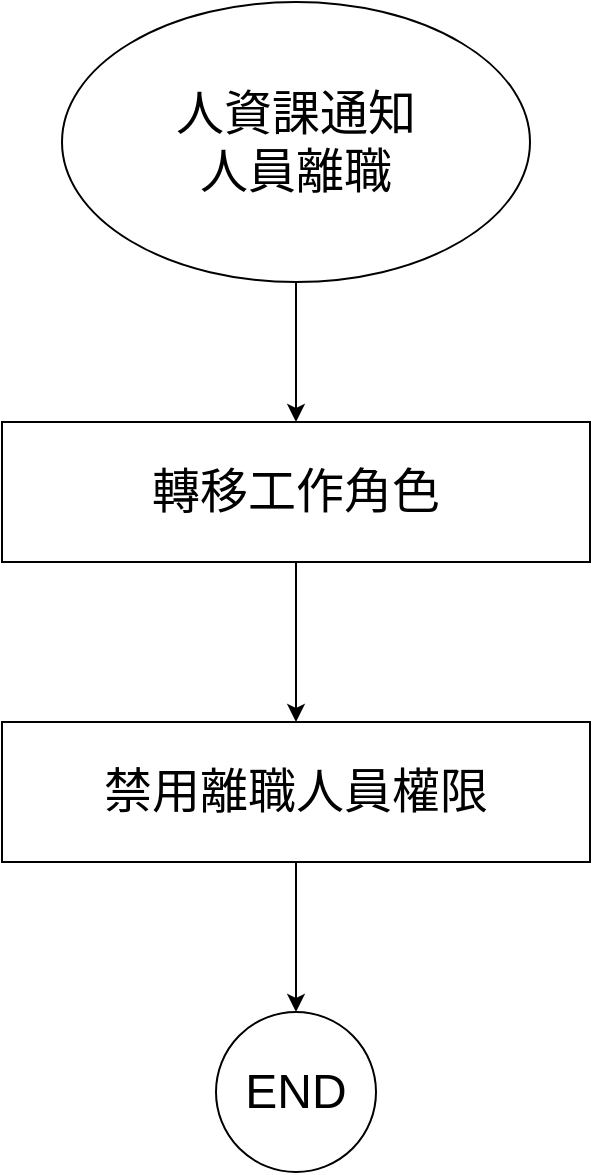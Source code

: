 <mxfile version="24.7.16">
  <diagram name="第 1 页" id="7j_t2oZW2KQ4Nqib1sM3">
    <mxGraphModel dx="1434" dy="738" grid="1" gridSize="10" guides="1" tooltips="1" connect="1" arrows="1" fold="1" page="1" pageScale="1" pageWidth="827" pageHeight="1169" math="0" shadow="0">
      <root>
        <mxCell id="0" />
        <mxCell id="1" parent="0" />
        <mxCell id="7CEF7cnWaZQUFB90jDmR-3" value="" style="edgeStyle=orthogonalEdgeStyle;rounded=0;orthogonalLoop=1;jettySize=auto;html=1;" edge="1" parent="1" source="7CEF7cnWaZQUFB90jDmR-1" target="7CEF7cnWaZQUFB90jDmR-2">
          <mxGeometry relative="1" as="geometry" />
        </mxCell>
        <mxCell id="7CEF7cnWaZQUFB90jDmR-1" value="&lt;font style=&quot;vertical-align: inherit; font-size: 24px;&quot;&gt;&lt;font style=&quot;vertical-align: inherit; font-size: 24px;&quot;&gt;&lt;font style=&quot;vertical-align: inherit;&quot;&gt;&lt;font style=&quot;vertical-align: inherit;&quot;&gt;&lt;font style=&quot;vertical-align: inherit;&quot;&gt;&lt;font style=&quot;vertical-align: inherit;&quot;&gt;人資課通知&lt;/font&gt;&lt;/font&gt;&lt;/font&gt;&lt;/font&gt;&lt;/font&gt;&lt;/font&gt;&lt;div&gt;&lt;font style=&quot;vertical-align: inherit; font-size: 24px;&quot;&gt;&lt;font style=&quot;vertical-align: inherit; font-size: 24px;&quot;&gt;&lt;font style=&quot;vertical-align: inherit;&quot;&gt;&lt;font style=&quot;vertical-align: inherit;&quot;&gt;人員離職&lt;/font&gt;&lt;/font&gt;&lt;/font&gt;&lt;/font&gt;&lt;/div&gt;" style="ellipse;whiteSpace=wrap;html=1;fontSize=24;" vertex="1" parent="1">
          <mxGeometry x="297" y="70" width="234" height="140" as="geometry" />
        </mxCell>
        <mxCell id="7CEF7cnWaZQUFB90jDmR-5" value="" style="edgeStyle=orthogonalEdgeStyle;rounded=0;orthogonalLoop=1;jettySize=auto;html=1;" edge="1" parent="1" source="7CEF7cnWaZQUFB90jDmR-2" target="7CEF7cnWaZQUFB90jDmR-4">
          <mxGeometry relative="1" as="geometry" />
        </mxCell>
        <mxCell id="7CEF7cnWaZQUFB90jDmR-2" value="&lt;font style=&quot;vertical-align: inherit;&quot;&gt;&lt;font style=&quot;vertical-align: inherit;&quot;&gt;轉移工作角色&lt;/font&gt;&lt;/font&gt;" style="whiteSpace=wrap;html=1;fontSize=24;" vertex="1" parent="1">
          <mxGeometry x="267" y="280" width="294" height="70" as="geometry" />
        </mxCell>
        <mxCell id="7CEF7cnWaZQUFB90jDmR-7" value="" style="edgeStyle=orthogonalEdgeStyle;rounded=0;orthogonalLoop=1;jettySize=auto;html=1;" edge="1" parent="1" source="7CEF7cnWaZQUFB90jDmR-4" target="7CEF7cnWaZQUFB90jDmR-6">
          <mxGeometry relative="1" as="geometry" />
        </mxCell>
        <mxCell id="7CEF7cnWaZQUFB90jDmR-4" value="&lt;font style=&quot;vertical-align: inherit;&quot;&gt;&lt;font style=&quot;vertical-align: inherit;&quot;&gt;&lt;font style=&quot;vertical-align: inherit;&quot;&gt;&lt;font style=&quot;vertical-align: inherit;&quot;&gt;禁用離職人員權限&lt;/font&gt;&lt;/font&gt;&lt;/font&gt;&lt;/font&gt;" style="whiteSpace=wrap;html=1;fontSize=24;" vertex="1" parent="1">
          <mxGeometry x="267" y="430" width="294" height="70" as="geometry" />
        </mxCell>
        <mxCell id="7CEF7cnWaZQUFB90jDmR-6" value="&lt;div&gt;&lt;font style=&quot;vertical-align: inherit;&quot;&gt;&lt;font style=&quot;vertical-align: inherit;&quot;&gt;&lt;font style=&quot;vertical-align: inherit;&quot;&gt;&lt;font style=&quot;vertical-align: inherit;&quot;&gt;END&lt;/font&gt;&lt;/font&gt;&lt;/font&gt;&lt;/font&gt;&lt;/div&gt;" style="ellipse;whiteSpace=wrap;html=1;fontSize=24;" vertex="1" parent="1">
          <mxGeometry x="374" y="575" width="80" height="80" as="geometry" />
        </mxCell>
      </root>
    </mxGraphModel>
  </diagram>
</mxfile>
